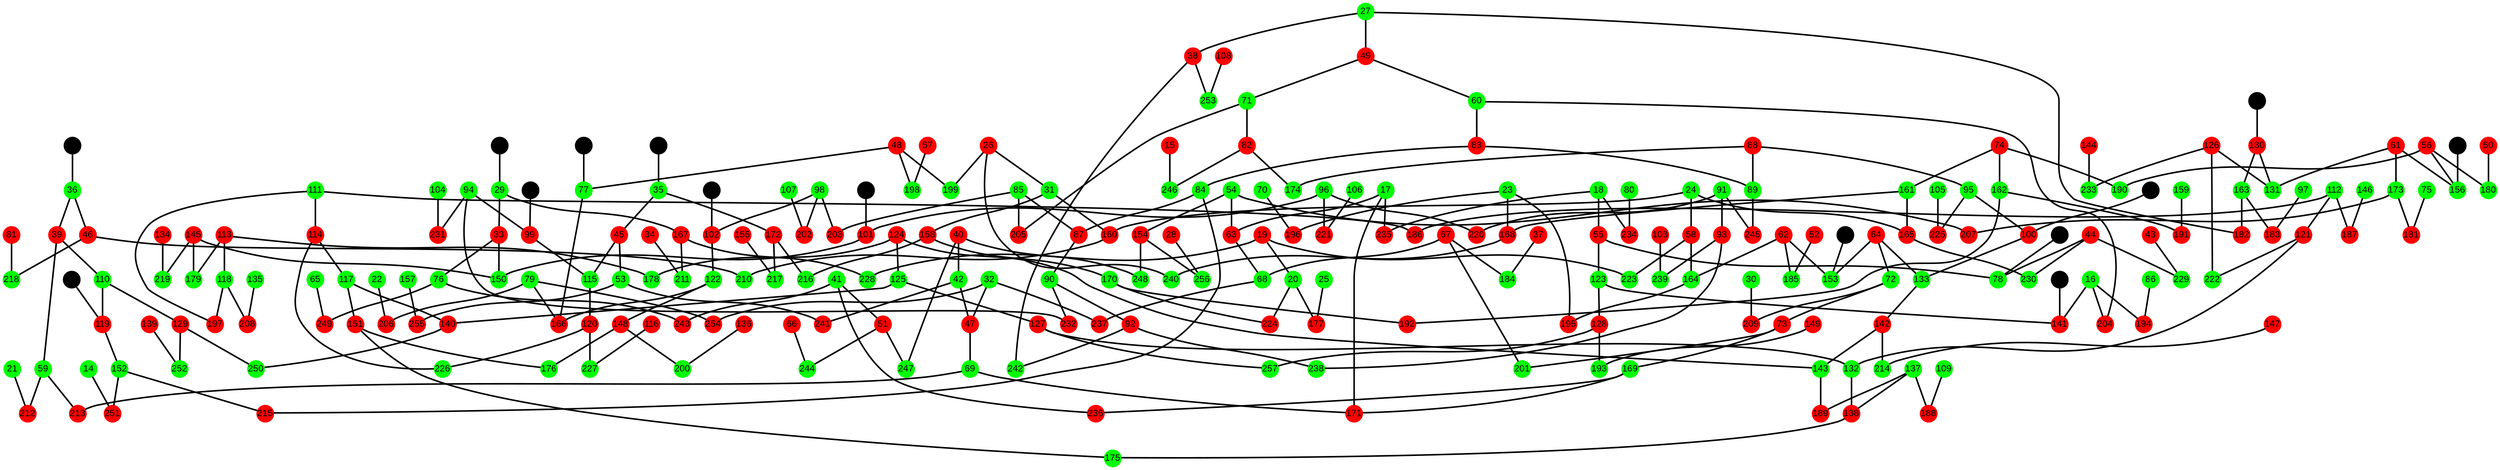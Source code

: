 graph G {
  node [style="filled", shape="circle", width="0.3", height="0.3", fixedsize="true", fontsize="12", fontname="Arial"];
  edge [penwidth=2.0];
  0 [color="black", shape="circle", label="B", pos="-1500,1200!", style="filled", width="0.3", height="0.3", fixedsize="true"]
  151 [color="red", shape="circle", label="151", pos="3675,100!", style="filled", width="0.3", height="0.3", fixedsize="true"]
  25 [color="green", shape="circle", label="25", pos="11850,0!", style="filled", width="0.3", height="0.3", fixedsize="true"]
  176 [color="green", shape="circle", label="176", pos="4350,100!", style="filled", width="0.3", height="0.3", fixedsize="true"]
  50 [color="red", shape="circle", label="50", pos="8700,100!", style="filled", width="0.3", height="0.3", fixedsize="true"]
  201 [color="green", shape="circle", label="201", pos="6863,300!", style="filled", width="0.3", height="0.3", fixedsize="true"]
  75 [color="green", shape="circle", label="75", pos="5400,100!", style="filled", width="0.3", height="0.3", fixedsize="true"]
  226 [color="green", shape="circle", label="226", pos="4238,400!", style="filled", width="0.3", height="0.3", fixedsize="true"]
  100 [color="red", shape="circle", label="100", pos="1275,1000!", style="filled", width="0.3", height="0.3", fixedsize="true"]
  251 [color="red", shape="circle", label="251", pos="-1088,400!", style="filled", width="0.3", height="0.3", fixedsize="true"]
  125 [color="green", shape="circle", label="125", pos="3450,200!", style="filled", width="0.3", height="0.3", fixedsize="true"]
  150 [color="green", shape="circle", label="150", pos="4800,900!", style="filled", width="0.3", height="0.3", fixedsize="true"]
  24 [color="green", shape="circle", label="24", pos="10050,200!", style="filled", width="0.3", height="0.3", fixedsize="true"]
  175 [color="green", shape="circle", label="175", pos="3450,100!", style="filled", width="0.3", height="0.3", fixedsize="true"]
  49 [color="red", shape="circle", label="49", pos="-300,100!", style="filled", width="0.3", height="0.3", fixedsize="true"]
  200 [color="green", shape="circle", label="200", pos="5138,100!", style="filled", width="0.3", height="0.3", fixedsize="true"]
  74 [color="red", shape="circle", label="74", pos="9375,100!", style="filled", width="0.3", height="0.3", fixedsize="true"]
  225 [color="red", shape="circle", label="225", pos="1613,300!", style="filled", width="0.3", height="0.3", fixedsize="true"]
  99 [color="red", shape="circle", label="99", pos="1050,1100!", style="filled", width="0.3", height="0.3", fixedsize="true"]
  250 [color="green", shape="circle", label="250", pos="2888,400!", style="filled", width="0.3", height="0.3", fixedsize="true"]
  124 [color="red", shape="circle", label="124", pos="3900,200!", style="filled", width="0.3", height="0.3", fixedsize="true"]
  149 [color="red", shape="circle", label="149", pos="2100,200!", style="filled", width="0.3", height="0.3", fixedsize="true"]
  23 [color="green", shape="circle", label="23", pos="9825,300!", style="filled", width="0.3", height="0.3", fixedsize="true"]
  174 [color="green", shape="circle", label="174", pos="263,300!", style="filled", width="0.3", height="0.3", fixedsize="true"]
  48 [color="red", shape="circle", label="48", pos="11625,100!", style="filled", width="0.3", height="0.3", fixedsize="true"]
  199 [color="green", shape="circle", label="199", pos="10950,100!", style="filled", width="0.3", height="0.3", fixedsize="true"]
  73 [color="red", shape="circle", label="73", pos="7200,300!", style="filled", width="0.3", height="0.3", fixedsize="true"]
  224 [color="red", shape="circle", label="224", pos="10838,0!", style="filled", width="0.3", height="0.3", fixedsize="true"]
  98 [color="green", shape="circle", label="98", pos="1725,100!", style="filled", width="0.3", height="0.3", fixedsize="true"]
  249 [color="red", shape="circle", label="249", pos="8325,200!", style="filled", width="0.3", height="0.3", fixedsize="true"]
  123 [color="green", shape="circle", label="123", pos="2775,600!", style="filled", width="0.3", height="0.3", fixedsize="true"]
  148 [color="red", shape="circle", label="148", pos="5025,100!", style="filled", width="0.3", height="0.3", fixedsize="true"]
  22 [color="green", shape="circle", label="22", pos="8550,100!", style="filled", width="0.3", height="0.3", fixedsize="true"]
  173 [color="green", shape="circle", label="173", pos="5850,100!", style="filled", width="0.3", height="0.3", fixedsize="true"]
  47 [color="red", shape="circle", label="47", pos="6975,400!", style="filled", width="0.3", height="0.3", fixedsize="true"]
  198 [color="green", shape="circle", label="198", pos="11738,100!", style="filled", width="0.3", height="0.3", fixedsize="true"]
  72 [color="green", shape="circle", label="72", pos="7875,300!", style="filled", width="0.3", height="0.3", fixedsize="true"]
  223 [color="green", shape="circle", label="223", pos="10725,200!", style="filled", width="0.3", height="0.3", fixedsize="true"]
  97 [color="green", shape="circle", label="97", pos="-1200,100!", style="filled", width="0.3", height="0.3", fixedsize="true"]
  248 [color="green", shape="circle", label="248", pos="6750,0!", style="filled", width="0.3", height="0.3", fixedsize="true"]
  122 [color="green", shape="circle", label="122", pos="5025,800!", style="filled", width="0.3", height="0.3", fixedsize="true"]
  147 [color="red", shape="circle", label="147", pos="5250,300!", style="filled", width="0.3", height="0.3", fixedsize="true"]
  21 [color="green", shape="circle", label="21", pos="5400,400!", style="filled", width="0.3", height="0.3", fixedsize="true"]
  172 [color="red", shape="circle", label="172", pos="10950,400!", style="filled", width="0.3", height="0.3", fixedsize="true"]
  46 [color="red", shape="circle", label="46", pos="8925,400!", style="filled", width="0.3", height="0.3", fixedsize="true"]
  197 [color="red", shape="circle", label="197", pos="4238,0!", style="filled", width="0.3", height="0.3", fixedsize="true"]
  71 [color="green", shape="circle", label="71", pos="-75,100!", style="filled", width="0.3", height="0.3", fixedsize="true"]
  222 [color="green", shape="circle", label="222", pos="2663,100!", style="filled", width="0.3", height="0.3", fixedsize="true"]
  96 [color="green", shape="circle", label="96", pos="1500,200!", style="filled", width="0.3", height="0.3", fixedsize="true"]
  247 [color="green", shape="circle", label="247", pos="7538,0!", style="filled", width="0.3", height="0.3", fixedsize="true"]
  121 [color="red", shape="circle", label="121", pos="2775,100!", style="filled", width="0.3", height="0.3", fixedsize="true"]
  146 [color="green", shape="circle", label="146", pos="2100,0!", style="filled", width="0.3", height="0.3", fixedsize="true"]
  20 [color="green", shape="circle", label="20", pos="10950,0!", style="filled", width="0.3", height="0.3", fixedsize="true"]
  171 [color="red", shape="circle", label="171", pos="6750,200!", style="filled", width="0.3", height="0.3", fixedsize="true"]
  45 [color="red", shape="circle", label="45", pos="7650,1100!", style="filled", width="0.3", height="0.3", fixedsize="true"]
  196 [color="red", shape="circle", label="196", pos="9263,300!", style="filled", width="0.3", height="0.3", fixedsize="true"]
  70 [color="green", shape="circle", label="70", pos="8700,300!", style="filled", width="0.3", height="0.3", fixedsize="true"]
  221 [color="red", shape="circle", label="221", pos="1725,200!", style="filled", width="0.3", height="0.3", fixedsize="true"]
  95 [color="green", shape="circle", label="95", pos="1275,300!", style="filled", width="0.3", height="0.3", fixedsize="true"]
  246 [color="green", shape="circle", label="246", pos="-638,300!", style="filled", width="0.3", height="0.3", fixedsize="true"]
  120 [color="red", shape="circle", label="120", pos="4350,400!", style="filled", width="0.3", height="0.3", fixedsize="true"]
  145 [color="red", shape="circle", label="145", pos="4800,200!", style="filled", width="0.3", height="0.3", fixedsize="true"]
  19 [color="red", shape="circle", label="19", pos="10950,200!", style="filled", width="0.3", height="0.3", fixedsize="true"]
  170 [color="green", shape="circle", label="170", pos="10725,0!", style="filled", width="0.3", height="0.3", fixedsize="true"]
  44 [color="red", shape="circle", label="44", pos="9375,200!", style="filled", width="0.3", height="0.3", fixedsize="true"]
  195 [color="red", shape="circle", label="195", pos="10163,300!", style="filled", width="0.3", height="0.3", fixedsize="true"]
  69 [color="green", shape="circle", label="69", pos="6750,400!", style="filled", width="0.3", height="0.3", fixedsize="true"]
  220 [color="red", shape="circle", label="220", pos="1275,200!", style="filled", width="0.3", height="0.3", fixedsize="true"]
  94 [color="green", shape="circle", label="94", pos="1050,400!", style="filled", width="0.3", height="0.3", fixedsize="true"]
  245 [color="red", shape="circle", label="245", pos="825,200!", style="filled", width="0.3", height="0.3", fixedsize="true"]
  119 [color="red", shape="circle", label="119", pos="-975,1200!", style="filled", width="0.3", height="0.3", fixedsize="true"]
  144 [color="red", shape="circle", label="144", pos="2100,100!", style="filled", width="0.3", height="0.3", fixedsize="true"]
  18 [color="green", shape="circle", label="18", pos="6075,200!", style="filled", width="0.3", height="0.3", fixedsize="true"]
  169 [color="green", shape="circle", label="169", pos="7200,200!", style="filled", width="0.3", height="0.3", fixedsize="true"]
  43 [color="red", shape="circle", label="43", pos="8700,200!", style="filled", width="0.3", height="0.3", fixedsize="true"]
  194 [color="red", shape="circle", label="194", pos="-863,200!", style="filled", width="0.3", height="0.3", fixedsize="true"]
  68 [color="green", shape="circle", label="68", pos="6525,100!", style="filled", width="0.3", height="0.3", fixedsize="true"]
  219 [color="green", shape="circle", label="219", pos="5025,200!", style="filled", width="0.3", height="0.3", fixedsize="true"]
  93 [color="red", shape="circle", label="93", pos="1050,0!", style="filled", width="0.3", height="0.3", fixedsize="true"]
  244 [color="green", shape="circle", label="244", pos="8100,0!", style="filled", width="0.3", height="0.3", fixedsize="true"]
  118 [color="green", shape="circle", label="118", pos="4350,0!", style="filled", width="0.3", height="0.3", fixedsize="true"]
  143 [color="green", shape="circle", label="143", pos="3900,300!", style="filled", width="0.3", height="0.3", fixedsize="true"]
  17 [color="green", shape="circle", label="17", pos="6300,200!", style="filled", width="0.3", height="0.3", fixedsize="true"]
  168 [color="red", shape="circle", label="168", pos="9825,100!", style="filled", width="0.3", height="0.3", fixedsize="true"]
  42 [color="green", shape="circle", label="42", pos="7425,400!", style="filled", width="0.3", height="0.3", fixedsize="true"]
  193 [color="green", shape="circle", label="193", pos="2438,200!", style="filled", width="0.3", height="0.3", fixedsize="true"]
  67 [color="red", shape="circle", label="67", pos="6525,300!", style="filled", width="0.3", height="0.3", fixedsize="true"]
  218 [color="green", shape="circle", label="218", pos="8813,400!", style="filled", width="0.3", height="0.3", fixedsize="true"]
  92 [color="red", shape="circle", label="92", pos="825,0!", style="filled", width="0.3", height="0.3", fixedsize="true"]
  243 [color="red", shape="circle", label="243", pos="7875,200!", style="filled", width="0.3", height="0.3", fixedsize="true"]
  117 [color="green", shape="circle", label="117", pos="3675,400!", style="filled", width="0.3", height="0.3", fixedsize="true"]
  142 [color="red", shape="circle", label="142", pos="4575,300!", style="filled", width="0.3", height="0.3", fixedsize="true"]
  16 [color="green", shape="circle", label="16", pos="-525,200!", style="filled", width="0.3", height="0.3", fixedsize="true"]
  167 [color="red", shape="circle", label="167", pos="11400,200!", style="filled", width="0.3", height="0.3", fixedsize="true"]
  41 [color="green", shape="circle", label="41", pos="7650,200!", style="filled", width="0.3", height="0.3", fixedsize="true"]
  192 [color="red", shape="circle", label="192", pos="10050,0!", style="filled", width="0.3", height="0.3", fixedsize="true"]
  66 [color="red", shape="circle", label="66", pos="8550,0!", style="filled", width="0.3", height="0.3", fixedsize="true"]
  217 [color="green", shape="circle", label="217", pos="11400,400!", style="filled", width="0.3", height="0.3", fixedsize="true"]
  91 [color="green", shape="circle", label="91", pos="1050,200!", style="filled", width="0.3", height="0.3", fixedsize="true"]
  242 [color="green", shape="circle", label="242", pos="150,0!", style="filled", width="0.3", height="0.3", fixedsize="true"]
  116 [color="red", shape="circle", label="116", pos="5250,400!", style="filled", width="0.3", height="0.3", fixedsize="true"]
  141 [color="red", shape="circle", label="141", pos="-525,600!", style="filled", width="0.3", height="0.3", fixedsize="true"]
  15 [color="red", shape="circle", label="15", pos="-1200,300!", style="filled", width="0.3", height="0.3", fixedsize="true"]
  166 [color="red", shape="circle", label="166", pos="8325,800!", style="filled", width="0.3", height="0.3", fixedsize="true"]
  40 [color="red", shape="circle", label="40", pos="7425,0!", style="filled", width="0.3", height="0.3", fixedsize="true"]
  191 [color="red", shape="circle", label="191", pos="9038,0!", style="filled", width="0.3", height="0.3", fixedsize="true"]
  65 [color="green", shape="circle", label="65", pos="8550,200!", style="filled", width="0.3", height="0.3", fixedsize="true"]
  216 [color="green", shape="circle", label="216", pos="10838,400!", style="filled", width="0.3", height="0.3", fixedsize="true"]
  90 [color="green", shape="circle", label="90", pos="825,400!", style="filled", width="0.3", height="0.3", fixedsize="true"]
  241 [color="red", shape="circle", label="241", pos="7538,400!", style="filled", width="0.3", height="0.3", fixedsize="true"]
  115 [color="green", shape="circle", label="115", pos="4350,1100!", style="filled", width="0.3", height="0.3", fixedsize="true"]
  140 [color="red", shape="circle", label="140", pos="3450,400!", style="filled", width="0.3", height="0.3", fixedsize="true"]
  14 [color="green", shape="circle", label="14", pos="-1200,400!", style="filled", width="0.3", height="0.3", fixedsize="true"]
  165 [color="red", shape="circle", label="165", pos="9600,200!", style="filled", width="0.3", height="0.3", fixedsize="true"]
  39 [color="red", shape="circle", label="39", pos="5625,1200!", style="filled", width="0.3", height="0.3", fixedsize="true"]
  190 [color="green", shape="circle", label="190", pos="9263,100!", style="filled", width="0.3", height="0.3", fixedsize="true"]
  64 [color="red", shape="circle", label="64", pos="7875,1000!", style="filled", width="0.3", height="0.3", fixedsize="true"]
  215 [color="red", shape="circle", label="215", pos="-413,400!", style="filled", width="0.3", height="0.3", fixedsize="true"]
  89 [color="green", shape="circle", label="89", pos="600,200!", style="filled", width="0.3", height="0.3", fixedsize="true"]
  240 [color="green", shape="circle", label="240", pos="10050,100!", style="filled", width="0.3", height="0.3", fixedsize="true"]
  114 [color="red", shape="circle", label="114", pos="4125,400!", style="filled", width="0.3", height="0.3", fixedsize="true"]
  139 [color="red", shape="circle", label="139", pos="2100,400!", style="filled", width="0.3", height="0.3", fixedsize="true"]
  13 [color="black", shape="circle", label="B", pos="12000,1100!", style="filled", width="0.3", height="0.3", fixedsize="true"]
  164 [color="green", shape="circle", label="164", pos="10500,300!", style="filled", width="0.3", height="0.3", fixedsize="true"]
  38 [color="red", shape="circle", label="38", pos="-525,0!", style="filled", width="0.3", height="0.3", fixedsize="true"]
  189 [color="red", shape="circle", label="189", pos="3563,300!", style="filled", width="0.3", height="0.3", fixedsize="true"]
  63 [color="red", shape="circle", label="63", pos="6300,100!", style="filled", width="0.3", height="0.3", fixedsize="true"]
  214 [color="green", shape="circle", label="214", pos="4913,300!", style="filled", width="0.3", height="0.3", fixedsize="true"]
  88 [color="red", shape="circle", label="88", pos="600,300!", style="filled", width="0.3", height="0.3", fixedsize="true"]
  239 [color="green", shape="circle", label="239", pos="1500,0!", style="filled", width="0.3", height="0.3", fixedsize="true"]
  113 [color="red", shape="circle", label="113", pos="4350,200!", style="filled", width="0.3", height="0.3", fixedsize="true"]
  138 [color="red", shape="circle", label="138", pos="3225,100!", style="filled", width="0.3", height="0.3", fixedsize="true"]
  12 [color="black", shape="circle", label="B", pos="12000,1200!", style="filled", width="0.3", height="0.3", fixedsize="true"]
  163 [color="green", shape="circle", label="163", pos="-750,100!", style="filled", width="0.3", height="0.3", fixedsize="true"]
  37 [color="red", shape="circle", label="37", pos="5400,300!", style="filled", width="0.3", height="0.3", fixedsize="true"]
  188 [color="red", shape="circle", label="188", pos="2663,300!", style="filled", width="0.3", height="0.3", fixedsize="true"]
  62 [color="red", shape="circle", label="62", pos="11175,300!", style="filled", width="0.3", height="0.3", fixedsize="true"]
  213 [color="red", shape="circle", label="213", pos="6188,400!", style="filled", width="0.3", height="0.3", fixedsize="true"]
  87 [color="red", shape="circle", label="87", pos="375,400!", style="filled", width="0.3", height="0.3", fixedsize="true"]
  238 [color="green", shape="circle", label="238", pos="938,0!", style="filled", width="0.3", height="0.3", fixedsize="true"]
  112 [color="green", shape="circle", label="112", pos="2775,0!", style="filled", width="0.3", height="0.3", fixedsize="true"]
  137 [color="green", shape="circle", label="137", pos="3225,300!", style="filled", width="0.3", height="0.3", fixedsize="true"]
  11 [color="black", shape="circle", label="B", pos="12000,1000!", style="filled", width="0.3", height="0.3", fixedsize="true"]
  162 [color="green", shape="circle", label="162", pos="9375,0!", style="filled", width="0.3", height="0.3", fixedsize="true"]
  36 [color="green", shape="circle", label="36", pos="8925,1200!", style="filled", width="0.3", height="0.3", fixedsize="true"]
  187 [color="red", shape="circle", label="187", pos="2438,0!", style="filled", width="0.3", height="0.3", fixedsize="true"]
  61 [color="red", shape="circle", label="61", pos="5850,700!", style="filled", width="0.3", height="0.3", fixedsize="true"]
  212 [color="red", shape="circle", label="212", pos="5513,400!", style="filled", width="0.3", height="0.3", fixedsize="true"]
  86 [color="green", shape="circle", label="86", pos="-1200,200!", style="filled", width="0.3", height="0.3", fixedsize="true"]
  237 [color="red", shape="circle", label="237", pos="6750,100!", style="filled", width="0.3", height="0.3", fixedsize="true"]
  111 [color="green", shape="circle", label="111", pos="4125,0!", style="filled", width="0.3", height="0.3", fixedsize="true"]
  136 [color="red", shape="circle", label="136", pos="5250,100!", style="filled", width="0.3", height="0.3", fixedsize="true"]
  10 [color="black", shape="circle", label="B", pos="-1500,600!", style="filled", width="0.3", height="0.3", fixedsize="true"]
  161 [color="green", shape="circle", label="161", pos="9600,100!", style="filled", width="0.3", height="0.3", fixedsize="true"]
  35 [color="green", shape="circle", label="35", pos="10950,1100!", style="filled", width="0.3", height="0.3", fixedsize="true"]
  186 [color="red", shape="circle", label="186", pos="3450,0!", style="filled", width="0.3", height="0.3", fixedsize="true"]
  60 [color="green", shape="circle", label="60", pos="-300,200!", style="filled", width="0.3", height="0.3", fixedsize="true"]
  211 [color="green", shape="circle", label="211", pos="11625,200!", style="filled", width="0.3", height="0.3", fixedsize="true"]
  85 [color="green", shape="circle", label="85", pos="375,100!", style="filled", width="0.3", height="0.3", fixedsize="true"]
  236 [color="red", shape="circle", label="236", pos="7425,200!", style="filled", width="0.3", height="0.3", fixedsize="true"]
  110 [color="green", shape="circle", label="110", pos="2325,1200!", style="filled", width="0.3", height="0.3", fixedsize="true"]
  135 [color="green", shape="circle", label="135", pos="5250,0!", style="filled", width="0.3", height="0.3", fixedsize="true"]
  9 [color="black", shape="circle", label="B", pos="-1500,700!", style="filled", width="0.3", height="0.3", fixedsize="true"]
  160 [color="red", shape="circle", label="160", pos="10050,400!", style="filled", width="0.3", height="0.3", fixedsize="true"]
  34 [color="red", shape="circle", label="34", pos="11850,200!", style="filled", width="0.3", height="0.3", fixedsize="true"]
  185 [color="green", shape="circle", label="185", pos="11513,300!", style="filled", width="0.3", height="0.3", fixedsize="true"]
  59 [color="green", shape="circle", label="59", pos="5625,400!", style="filled", width="0.3", height="0.3", fixedsize="true"]
  210 [color="green", shape="circle", label="210", pos="9488,400!", style="filled", width="0.3", height="0.3", fixedsize="true"]
  84 [color="green", shape="circle", label="84", pos="150,400!", style="filled", width="0.3", height="0.3", fixedsize="true"]
  235 [color="red", shape="circle", label="235", pos="6188,200!", style="filled", width="0.3", height="0.3", fixedsize="true"]
  109 [color="green", shape="circle", label="109", pos="2100,300!", style="filled", width="0.3", height="0.3", fixedsize="true"]
  134 [color="red", shape="circle", label="134", pos="5250,200!", style="filled", width="0.3", height="0.3", fixedsize="true"]
  8 [color="black", shape="circle", label="B", pos="-1500,800!", style="filled", width="0.3", height="0.3", fixedsize="true"]
  159 [color="green", shape="circle", label="159", pos="8700,0!", style="filled", width="0.3", height="0.3", fixedsize="true"]
  33 [color="red", shape="circle", label="33", pos="8100,900!", style="filled", width="0.3", height="0.3", fixedsize="true"]
  184 [color="green", shape="circle", label="184", pos="5963,300!", style="filled", width="0.3", height="0.3", fixedsize="true"]
  58 [color="red", shape="circle", label="58", pos="10500,200!", style="filled", width="0.3", height="0.3", fixedsize="true"]
  209 [color="red", shape="circle", label="209", pos="8213,300!", style="filled", width="0.3", height="0.3", fixedsize="true"]
  83 [color="red", shape="circle", label="83", pos="150,200!", style="filled", width="0.3", height="0.3", fixedsize="true"]
  234 [color="red", shape="circle", label="234", pos="5738,200!", style="filled", width="0.3", height="0.3", fixedsize="true"]
  108 [color="red", shape="circle", label="108", pos="-1200,0!", style="filled", width="0.3", height="0.3", fixedsize="true"]
  133 [color="green", shape="circle", label="133", pos="4575,1000!", style="filled", width="0.3", height="0.3", fixedsize="true"]
  7 [color="black", shape="circle", label="B", pos="-1500,900!", style="filled", width="0.3", height="0.3", fixedsize="true"]
  158 [color="red", shape="circle", label="158", pos="10725,400!", style="filled", width="0.3", height="0.3", fixedsize="true"]
  32 [color="green", shape="circle", label="32", pos="6975,100!", style="filled", width="0.3", height="0.3", fixedsize="true"]
  183 [color="red", shape="circle", label="183", pos="-975,100!", style="filled", width="0.3", height="0.3", fixedsize="true"]
  57 [color="red", shape="circle", label="57", pos="11850,100!", style="filled", width="0.3", height="0.3", fixedsize="true"]
  208 [color="red", shape="circle", label="208", pos="4800,0!", style="filled", width="0.3", height="0.3", fixedsize="true"]
  82 [color="red", shape="circle", label="82", pos="-75,300!", style="filled", width="0.3", height="0.3", fixedsize="true"]
  233 [color="green", shape="circle", label="233", pos="2325,100!", style="filled", width="0.3", height="0.3", fixedsize="true"]
  107 [color="green", shape="circle", label="107", pos="1950,100!", style="filled", width="0.3", height="0.3", fixedsize="true"]
  132 [color="green", shape="circle", label="132", pos="3000,100!", style="filled", width="0.3", height="0.3", fixedsize="true"]
  6 [color="black", shape="circle", label="B", pos="-1500,1000!", style="filled", width="0.3", height="0.3", fixedsize="true"]
  157 [color="green", shape="circle", label="157", pos="8550,400!", style="filled", width="0.3", height="0.3", fixedsize="true"]
  31 [color="green", shape="circle", label="31", pos="10275,400!", style="filled", width="0.3", height="0.3", fixedsize="true"]
  182 [color="red", shape="circle", label="182", pos="-638,100!", style="filled", width="0.3", height="0.3", fixedsize="true"]
  56 [color="red", shape="circle", label="56", pos="9150,100!", style="filled", width="0.3", height="0.3", fixedsize="true"]
  207 [color="red", shape="circle", label="207", pos="5963,100!", style="filled", width="0.3", height="0.3", fixedsize="true"]
  81 [color="red", shape="circle", label="81", pos="8700,400!", style="filled", width="0.3", height="0.3", fixedsize="true"]
  232 [color="red", shape="circle", label="232", pos="938,400!", style="filled", width="0.3", height="0.3", fixedsize="true"]
  106 [color="green", shape="circle", label="106", pos="1950,200!", style="filled", width="0.3", height="0.3", fixedsize="true"]
  257 [color="green", shape="circle", label="257", pos="2888,200!", style="filled", width="0.3", height="0.3", fixedsize="true"]
  131 [color="green", shape="circle", label="131", pos="2550,700!", style="filled", width="0.3", height="0.3", fixedsize="true"]
  5 [color="black", shape="circle", label="B", pos="12000,900!", style="filled", width="0.3", height="0.3", fixedsize="true"]
  156 [color="green", shape="circle", label="156", pos="9150,700!", style="filled", width="0.3", height="0.3", fixedsize="true"]
  30 [color="green", shape="circle", label="30", pos="8550,300!", style="filled", width="0.3", height="0.3", fixedsize="true"]
  181 [color="red", shape="circle", label="181", pos="5625,100!", style="filled", width="0.3", height="0.3", fixedsize="true"]
  55 [color="red", shape="circle", label="55", pos="6075,600!", style="filled", width="0.3", height="0.3", fixedsize="true"]
  206 [color="red", shape="circle", label="206", pos="8438,100!", style="filled", width="0.3", height="0.3", fixedsize="true"]
  80 [color="green", shape="circle", label="80", pos="5400,200!", style="filled", width="0.3", height="0.3", fixedsize="true"]
  231 [color="red", shape="circle", label="231", pos="1500,400!", style="filled", width="0.3", height="0.3", fixedsize="true"]
  105 [color="green", shape="circle", label="105", pos="1950,300!", style="filled", width="0.3", height="0.3", fixedsize="true"]
  256 [color="green", shape="circle", label="256", pos="5738,0!", style="filled", width="0.3", height="0.3", fixedsize="true"]
  130 [color="red", shape="circle", label="130", pos="-750,700!", style="filled", width="0.3", height="0.3", fixedsize="true"]
  4 [color="black", shape="circle", label="B", pos="12000,600!", style="filled", width="0.3", height="0.3", fixedsize="true"]
  155 [color="red", shape="circle", label="155", pos="11850,400!", style="filled", width="0.3", height="0.3", fixedsize="true"]
  29 [color="green", shape="circle", label="29", pos="11400,900!", style="filled", width="0.3", height="0.3", fixedsize="true"]
  180 [color="green", shape="circle", label="180", pos="8925,100!", style="filled", width="0.3", height="0.3", fixedsize="true"]
  54 [color="green", shape="circle", label="54", pos="6075,100!", style="filled", width="0.3", height="0.3", fixedsize="true"]
  205 [color="red", shape="circle", label="205", pos="150,100!", style="filled", width="0.3", height="0.3", fixedsize="true"]
  79 [color="green", shape="circle", label="79", pos="8325,100!", style="filled", width="0.3", height="0.3", fixedsize="true"]
  230 [color="green", shape="circle", label="230", pos="9488,200!", style="filled", width="0.3", height="0.3", fixedsize="true"]
  104 [color="green", shape="circle", label="104", pos="1950,400!", style="filled", width="0.3", height="0.3", fixedsize="true"]
  255 [color="red", shape="circle", label="255", pos="8100,400!", style="filled", width="0.3", height="0.3", fixedsize="true"]
  129 [color="red", shape="circle", label="129", pos="2325,400!", style="filled", width="0.3", height="0.3", fixedsize="true"]
  3 [color="black", shape="circle", label="B", pos="12000,700!", style="filled", width="0.3", height="0.3", fixedsize="true"]
  154 [color="red", shape="circle", label="154", pos="6075,0!", style="filled", width="0.3", height="0.3", fixedsize="true"]
  28 [color="red", shape="circle", label="28", pos="5400,0!", style="filled", width="0.3", height="0.3", fixedsize="true"]
  179 [color="green", shape="circle", label="179", pos="4575,200!", style="filled", width="0.3", height="0.3", fixedsize="true"]
  53 [color="green", shape="circle", label="53", pos="7650,400!", style="filled", width="0.3", height="0.3", fixedsize="true"]
  204 [color="red", shape="circle", label="204", pos="-413,200!", style="filled", width="0.3", height="0.3", fixedsize="true"]
  78 [color="green", shape="circle", label="78", pos="9375,600!", style="filled", width="0.3", height="0.3", fixedsize="true"]
  229 [color="green", shape="circle", label="229", pos="9038,200!", style="filled", width="0.3", height="0.3", fixedsize="true"]
  103 [color="red", shape="circle", label="103", pos="1950,0!", style="filled", width="0.3", height="0.3", fixedsize="true"]
  254 [color="red", shape="circle", label="254", pos="7650,100!", style="filled", width="0.3", height="0.3", fixedsize="true"]
  128 [color="red", shape="circle", label="128", pos="2775,200!", style="filled", width="0.3", height="0.3", fixedsize="true"]
  2 [color="black", shape="circle", label="B", pos="12000,800!", style="filled", width="0.3", height="0.3", fixedsize="true"]
  153 [color="green", shape="circle", label="153", pos="11175,1000!", style="filled", width="0.3", height="0.3", fixedsize="true"]
  27 [color="green", shape="circle", label="27", pos="-525,100!", style="filled", width="0.3", height="0.3", fixedsize="true"]
  178 [color="green", shape="circle", label="178", pos="4125,200!", style="filled", width="0.3", height="0.3", fixedsize="true"]
  52 [color="red", shape="circle", label="52", pos="11850,300!", style="filled", width="0.3", height="0.3", fixedsize="true"]
  203 [color="red", shape="circle", label="203", pos="1050,100!", style="filled", width="0.3", height="0.3", fixedsize="true"]
  77 [color="green", shape="circle", label="77", pos="11625,800!", style="filled", width="0.3", height="0.3", fixedsize="true"]
  228 [color="green", shape="circle", label="228", pos="11175,200!", style="filled", width="0.3", height="0.3", fixedsize="true"]
  102 [color="red", shape="circle", label="102", pos="1725,800!", style="filled", width="0.3", height="0.3", fixedsize="true"]
  253 [color="green", shape="circle", label="253", pos="-863,0!", style="filled", width="0.3", height="0.3", fixedsize="true"]
  127 [color="red", shape="circle", label="127", pos="3000,200!", style="filled", width="0.3", height="0.3", fixedsize="true"]
  1 [color="black", shape="circle", label="B", pos="-1500,1100!", style="filled", width="0.3", height="0.3", fixedsize="true"]
  152 [color="green", shape="circle", label="152", pos="-975,400!", style="filled", width="0.3", height="0.3", fixedsize="true"]
  26 [color="red", shape="circle", label="26", pos="10275,100!", style="filled", width="0.3", height="0.3", fixedsize="true"]
  177 [color="red", shape="circle", label="177", pos="11400,0!", style="filled", width="0.3", height="0.3", fixedsize="true"]
  51 [color="red", shape="circle", label="51", pos="7650,0!", style="filled", width="0.3", height="0.3", fixedsize="true"]
  202 [color="red", shape="circle", label="202", pos="1838,100!", style="filled", width="0.3", height="0.3", fixedsize="true"]
  76 [color="green", shape="circle", label="76", pos="8100,200!", style="filled", width="0.3", height="0.3", fixedsize="true"]
  227 [color="green", shape="circle", label="227", pos="4800,400!", style="filled", width="0.3", height="0.3", fixedsize="true"]
  101 [color="red", shape="circle", label="101", pos="1500,900!", style="filled", width="0.3", height="0.3", fixedsize="true"]
  252 [color="green", shape="circle", label="252", pos="2213,400!", style="filled", width="0.3", height="0.3", fixedsize="true"]
  126 [color="red", shape="circle", label="126", pos="2550,100!", style="filled", width="0.3", height="0.3", fixedsize="true"]
  0 -- 119
  151 -- 175
  151 -- 176
  25 -- 177
  50 -- 180
  75 -- 181
  100 -- 133
  125 -- 127
  125 -- 140
  24 -- 58
  24 -- 160
  24 -- 165
  49 -- 60
  49 -- 71
  74 -- 162
  74 -- 161
  74 -- 190
  99 -- 115
  124 -- 178
  124 -- 125
  124 -- 143
  149 -- 193
  23 -- 196
  23 -- 168
  23 -- 195
  48 -- 198
  48 -- 77
  48 -- 199
  73 -- 201
  73 -- 169
  98 -- 202
  98 -- 102
  98 -- 203
  123 -- 128
  123 -- 141
  148 -- 200
  148 -- 176
  22 -- 206
  173 -- 207
  173 -- 181
  47 -- 69
  72 -- 209
  72 -- 73
  97 -- 183
  122 -- 148
  122 -- 166
  147 -- 214
  21 -- 212
  172 -- 216
  172 -- 217
  46 -- 210
  46 -- 218
  71 -- 82
  71 -- 205
  96 -- 220
  96 -- 101
  96 -- 221
  121 -- 222
  121 -- 132
  146 -- 187
  20 -- 224
  20 -- 177
  45 -- 53
  45 -- 115
  70 -- 196
  95 -- 100
  95 -- 225
  120 -- 227
  120 -- 226
  145 -- 150
  145 -- 219
  145 -- 179
  19 -- 223
  19 -- 20
  19 -- 228
  170 -- 224
  170 -- 192
  44 -- 229
  44 -- 78
  44 -- 230
  69 -- 213
  69 -- 171
  94 -- 232
  94 -- 99
  94 -- 231
  119 -- 152
  144 -- 233
  18 -- 234
  18 -- 55
  18 -- 235
  169 -- 236
  169 -- 171
  43 -- 229
  68 -- 237
  93 -- 239
  93 -- 238
  118 -- 197
  118 -- 208
  143 -- 189
  17 -- 235
  17 -- 171
  17 -- 63
  168 -- 240
  42 -- 241
  42 -- 47
  67 -- 68
  67 -- 184
  67 -- 201
  92 -- 238
  92 -- 242
  117 -- 151
  117 -- 140
  142 -- 214
  142 -- 143
  16 -- 194
  16 -- 204
  16 -- 141
  167 -- 211
  167 -- 228
  41 -- 236
  41 -- 243
  41 -- 51
  66 -- 244
  91 -- 93
  91 -- 245
  91 -- 220
  116 -- 227
  15 -- 246
  40 -- 247
  40 -- 42
  40 -- 248
  65 -- 249
  90 -- 92
  90 -- 232
  115 -- 120
  140 -- 250
  14 -- 251
  165 -- 230
  39 -- 59
  39 -- 110
  64 -- 72
  64 -- 133
  64 -- 153
  89 -- 245
  114 -- 117
  114 -- 226
  139 -- 252
  13 -- 35
  164 -- 195
  38 -- 242
  38 -- 253
  63 -- 68
  88 -- 174
  88 -- 89
  88 -- 95
  113 -- 178
  113 -- 179
  113 -- 118
  138 -- 175
  12 -- 36
  163 -- 182
  163 -- 183
  37 -- 184
  62 -- 164
  62 -- 185
  62 -- 153
  87 -- 90
  112 -- 121
  112 -- 186
  112 -- 187
  137 -- 138
  137 -- 188
  137 -- 189
  11 -- 153
  162 -- 191
  162 -- 192
  36 -- 46
  36 -- 39
  61 -- 173
  61 -- 156
  61 -- 131
  86 -- 194
  111 -- 186
  111 -- 197
  111 -- 114
  136 -- 200
  10 -- 141
  161 -- 165
  161 -- 168
  35 -- 45
  35 -- 172
  60 -- 83
  60 -- 204
  85 -- 203
  85 -- 87
  85 -- 205
  110 -- 129
  110 -- 119
  135 -- 208
  9 -- 130
  160 -- 210
  34 -- 211
  59 -- 213
  59 -- 212
  84 -- 215
  84 -- 87
  109 -- 188
  134 -- 219
  8 -- 102
  159 -- 191
  33 -- 150
  33 -- 76
  58 -- 164
  58 -- 223
  83 -- 84
  83 -- 89
  108 -- 253
  133 -- 142
  7 -- 101
  158 -- 170
  158 -- 216
  32 -- 237
  32 -- 254
  32 -- 47
  57 -- 198
  82 -- 174
  82 -- 246
  107 -- 202
  132 -- 138
  6 -- 100
  157 -- 255
  31 -- 160
  31 -- 158
  56 -- 190
  56 -- 156
  56 -- 180
  81 -- 218
  106 -- 221
  5 -- 29
  30 -- 209
  55 -- 78
  55 -- 123
  80 -- 234
  105 -- 225
  130 -- 163
  130 -- 131
  4 -- 78
  155 -- 217
  29 -- 33
  29 -- 167
  54 -- 207
  54 -- 63
  54 -- 154
  79 -- 254
  79 -- 206
  79 -- 166
  104 -- 231
  129 -- 252
  129 -- 250
  3 -- 156
  154 -- 256
  154 -- 248
  28 -- 256
  53 -- 241
  53 -- 255
  103 -- 239
  128 -- 257
  128 -- 193
  2 -- 77
  27 -- 49
  27 -- 182
  27 -- 38
  52 -- 185
  77 -- 166
  102 -- 122
  127 -- 257
  127 -- 132
  1 -- 99
  152 -- 251
  152 -- 215
  26 -- 199
  26 -- 31
  26 -- 240
  51 -- 244
  51 -- 247
  76 -- 243
  76 -- 249
  101 -- 150
  126 -- 233
  126 -- 222
  126 -- 131
}

